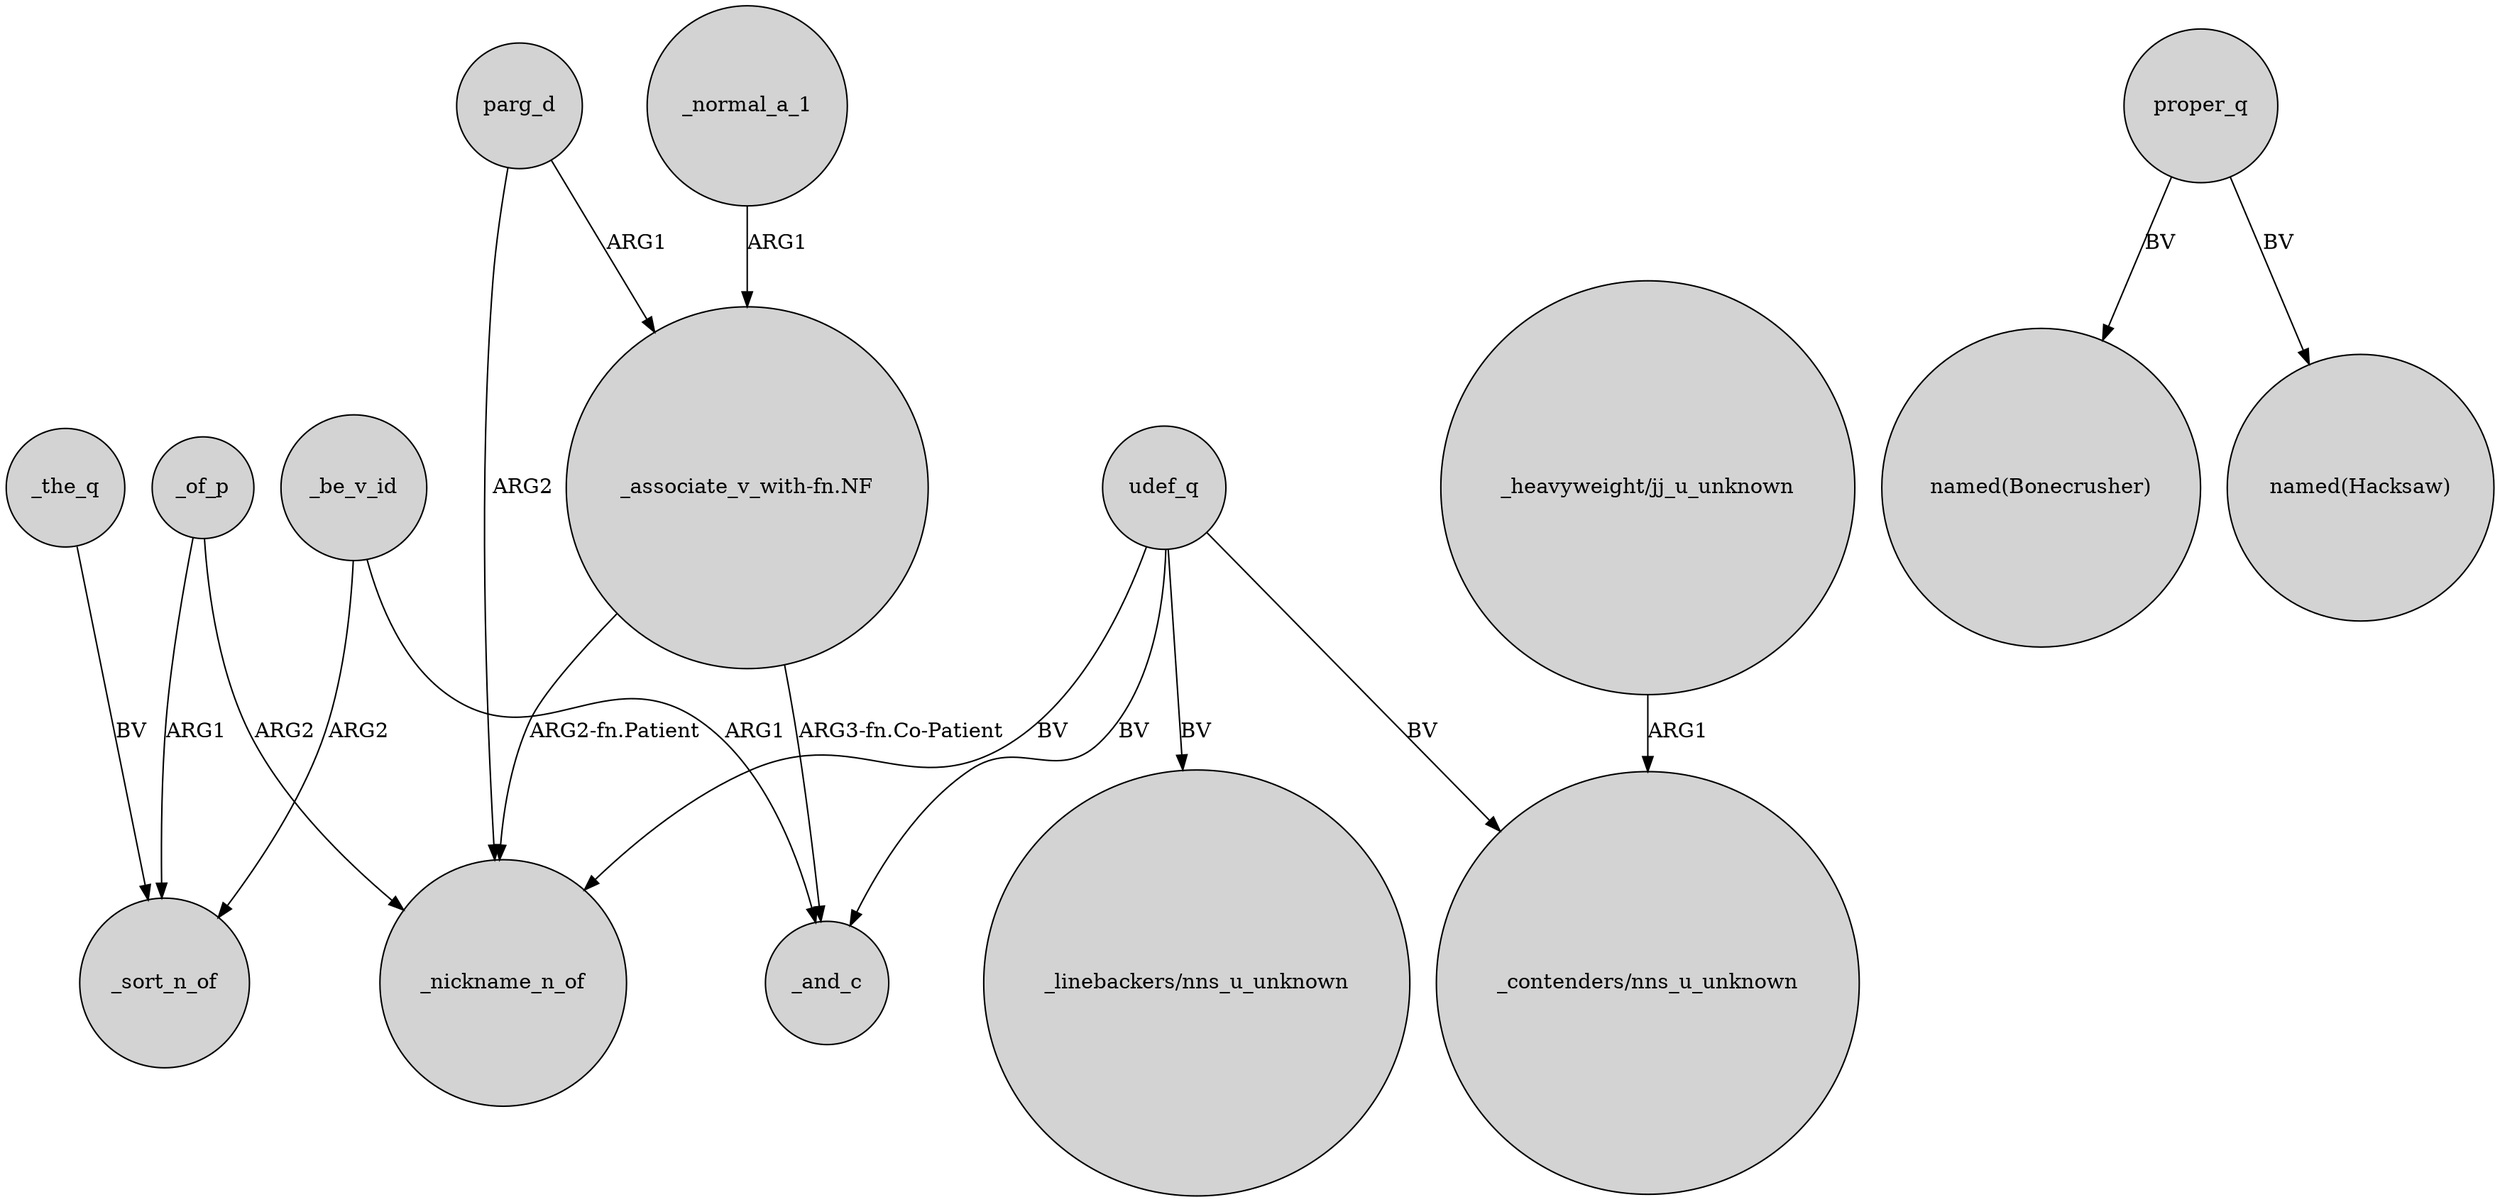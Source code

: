 digraph {
	node [shape=circle style=filled]
	_normal_a_1 -> "_associate_v_with-fn.NF" [label=ARG1]
	"_associate_v_with-fn.NF" -> _and_c [label="ARG3-fn.Co-Patient"]
	_be_v_id -> _and_c [label=ARG1]
	_of_p -> _sort_n_of [label=ARG1]
	_of_p -> _nickname_n_of [label=ARG2]
	udef_q -> _nickname_n_of [label=BV]
	parg_d -> "_associate_v_with-fn.NF" [label=ARG1]
	udef_q -> "_linebackers/nns_u_unknown" [label=BV]
	udef_q -> _and_c [label=BV]
	_the_q -> _sort_n_of [label=BV]
	"_heavyweight/jj_u_unknown" -> "_contenders/nns_u_unknown" [label=ARG1]
	parg_d -> _nickname_n_of [label=ARG2]
	_be_v_id -> _sort_n_of [label=ARG2]
	"_associate_v_with-fn.NF" -> _nickname_n_of [label="ARG2-fn.Patient"]
	proper_q -> "named(Bonecrusher)" [label=BV]
	udef_q -> "_contenders/nns_u_unknown" [label=BV]
	proper_q -> "named(Hacksaw)" [label=BV]
}
